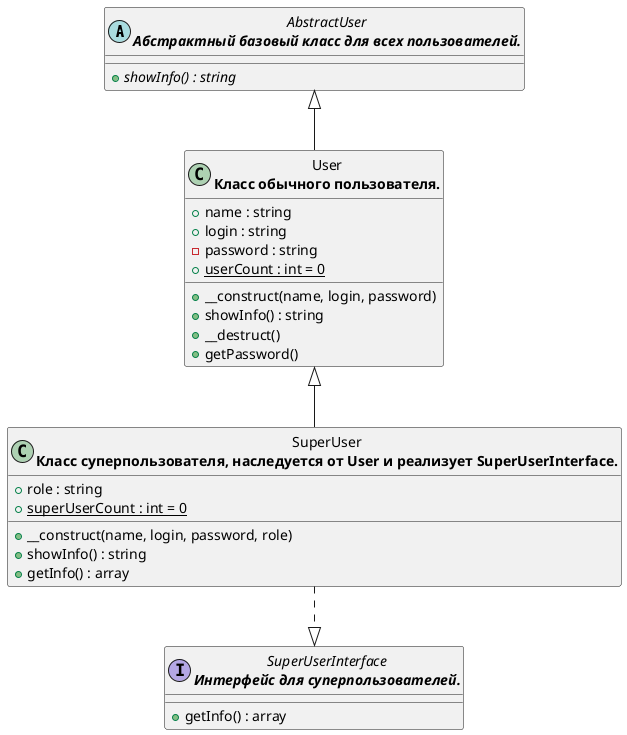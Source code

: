 @startuml class-diagram
   abstract class "AbstractUser\n<b>Абстрактный базовый класс для всех пользователей.</b>" as AbstractUser {
    {abstract} +showInfo() : string
  }
  class "SuperUser\n<b>Класс суперпользователя, наследуется от User и реализует SuperUserInterface.</b>" as SuperUser {
    +role : string
    +superUserCount : {static} int = 0
    +__construct(name, login, password, role)
    +showInfo() : string
    +getInfo() : array
  }
  interface "SuperUserInterface\n<b>Интерфейс для суперпользователей.</b>" as SuperUserInterface {
    +getInfo() : array
  }
  class "User\n<b>Класс обычного пользователя.</b>" as User {
    +name : string
    +login : string
    -password : string
    +userCount : {static} int = 0
    +__construct(name, login, password)
    +showInfo() : string
    +__destruct()
    +getPassword()
  }
  AbstractUser <|-- User
  User <|-- SuperUser
  SuperUser ..|> SuperUserInterface
  ' SuperUserInterface <|-- SuperUser
  ' User <|-- SuperUser
@enduml